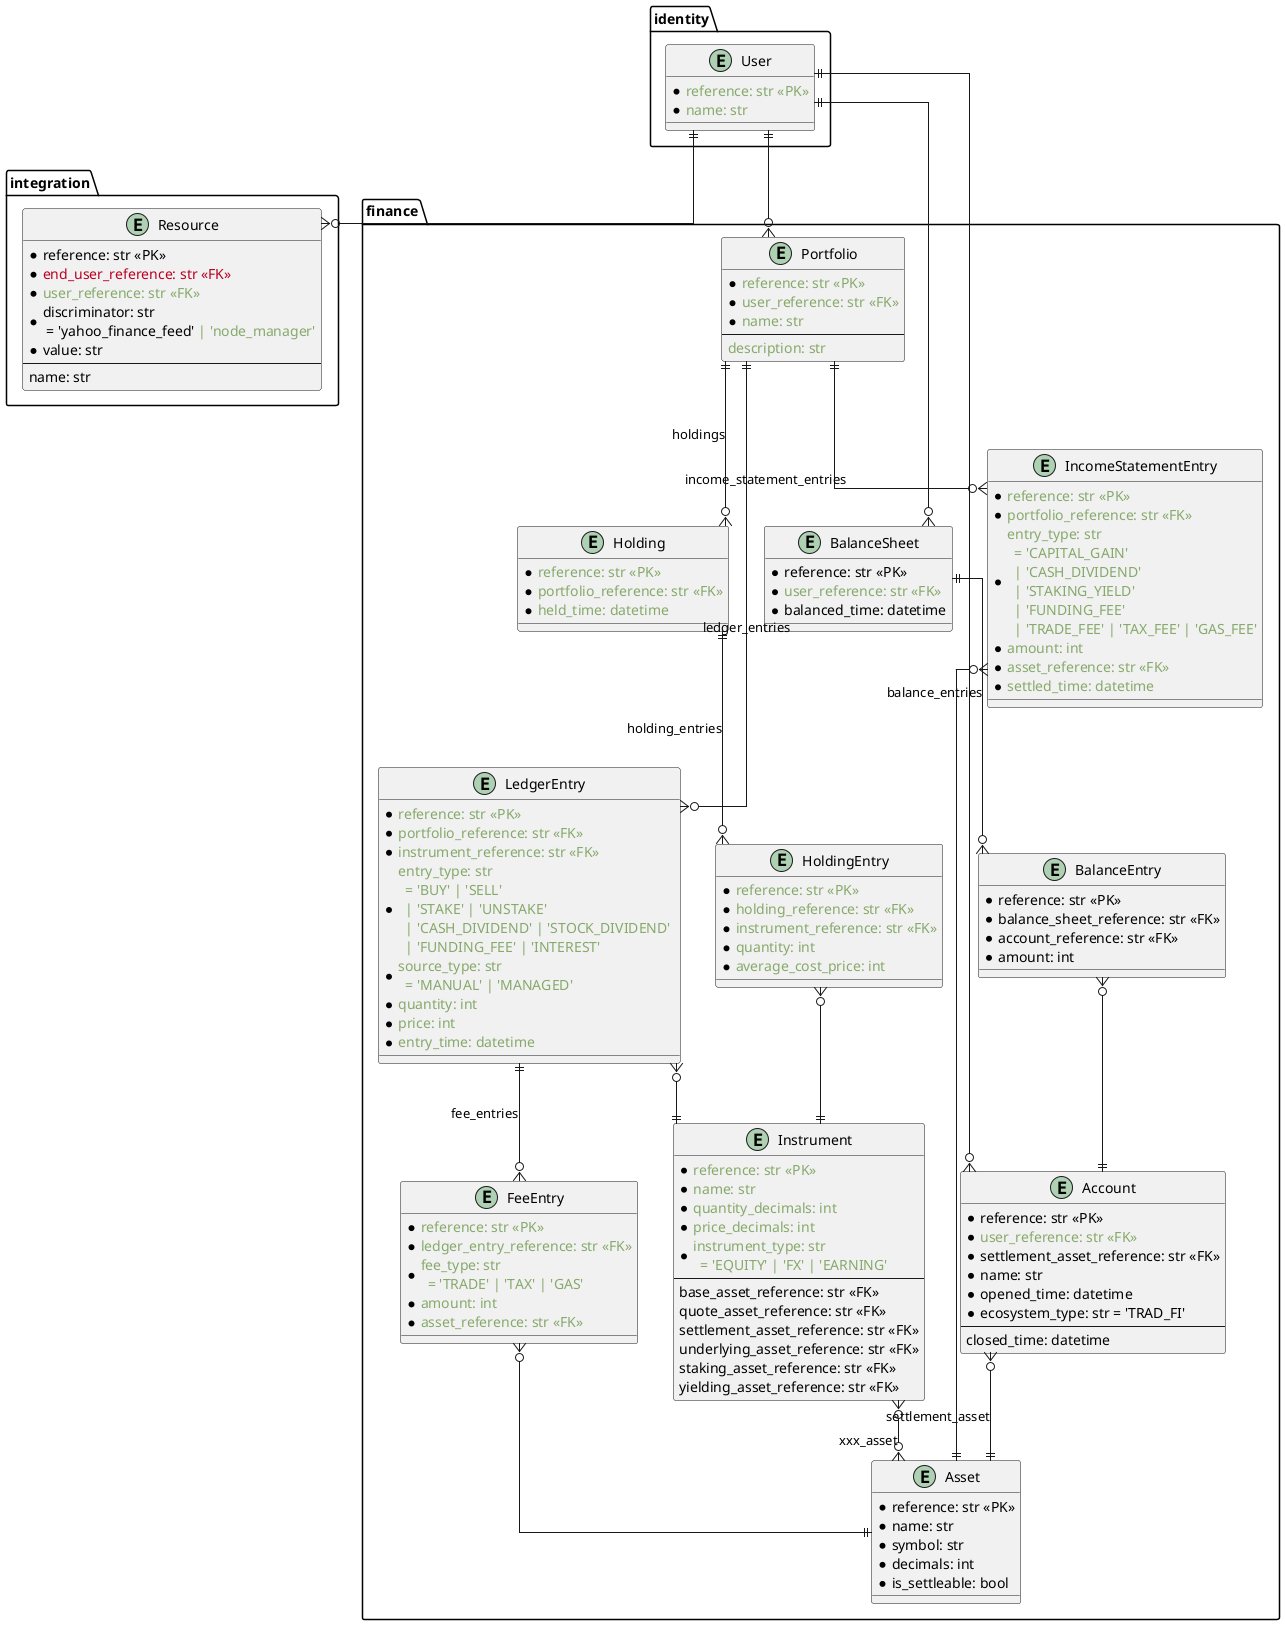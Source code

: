 @startuml chore_master_entities

!function $add($a)
!return "<color:#87A96B>" + $a + "</color>"
!endfunction

!function $remove($a)
!return "<color:#BA0021>" + $a + "</color>"
!endfunction

skinparam backgroundColor transparent
skinparam linetype ortho

package identity {
  entity "User" {
    * $add("reference: str <<PK>>")
    * $add("name: str")
  }
}

package integration {
  entity "Resource" {
    * reference: str <<PK>>
    * $remove("end_user_reference: str <<FK>>")
    * $add("user_reference: str <<FK>>")
    * discriminator: str \n = 'yahoo_finance_feed' $add("| 'node_manager'")
    * value: str
    --
    name: str
  }
}

package finance {
  entity "Account" {
    * reference: str <<PK>>
    * $add("user_reference: str <<FK>>")
    * settlement_asset_reference: str <<FK>>
    * name: str
    * opened_time: datetime
    * ecosystem_type: str = 'TRAD_FI'
    --
    closed_time: datetime
  }

  entity "BalanceSheet" {
    * reference: str <<PK>>
    * $add("user_reference: str <<FK>>")
    * balanced_time: datetime
  }

  entity "BalanceEntry" {
    * reference: str <<PK>>
    * balance_sheet_reference: str <<FK>>
    * account_reference: str <<FK>>
    * amount: int
  }

  entity "Portfolio" {
    * $add("reference: str <<PK>>")
    * $add("user_reference: str <<FK>>")
    * $add("name: str")
    --
    $add("description: str")
  }

  entity "Asset" {
    * reference: str <<PK>>
    * name: str
    * symbol: str
    * decimals: int
    * is_settleable: bool
  }

  entity "Instrument" {
    * $add("reference: str <<PK>>")
    * $add("name: str")
    * $add("quantity_decimals: int")
    * $add("price_decimals: int")
    * $add("instrument_type: str") \n $add(" = 'EQUITY' | 'FX' | 'EARNING'")
    --
    base_asset_reference: str <<FK>>
    quote_asset_reference: str <<FK>>
    settlement_asset_reference: str <<FK>>
    underlying_asset_reference: str <<FK>>
    staking_asset_reference: str <<FK>>
    yielding_asset_reference: str <<FK>>
  }

  entity "LedgerEntry" {
    * $add("reference: str <<PK>>")
    * $add("portfolio_reference: str <<FK>>")
    * $add("instrument_reference: str <<FK>>")
    * $add("entry_type: str") \n $add(" = 'BUY' | 'SELL'") \n $add(" | 'STAKE' | 'UNSTAKE'") \n $add(" | 'CASH_DIVIDEND' | 'STOCK_DIVIDEND'") \n $add(" | 'FUNDING_FEE' | 'INTEREST'")
    * $add("source_type: str") \n $add(" = 'MANUAL' | 'MANAGED'")
    * $add("quantity: int")
    * $add("price: int")
    * $add("entry_time: datetime")
  }

  entity "FeeEntry" {
    * $add("reference: str <<PK>>")
    * $add("ledger_entry_reference: str <<FK>>")
    * $add("fee_type: str") \n $add(" = 'TRADE' | 'TAX' | 'GAS'")
    * $add("amount: int")
    * $add("asset_reference: str <<FK>>")
  }

  entity "IncomeStatementEntry" {
    * $add("reference: str <<PK>>")
    * $add("portfolio_reference: str <<FK>>")
    * $add("entry_type: str") \n $add(" = 'CAPITAL_GAIN'") \n $add(" | 'CASH_DIVIDEND'") \n $add(" | 'STAKING_YIELD'") \n $add(" | 'FUNDING_FEE'") \n $add(" | 'TRADE_FEE' | 'TAX_FEE' | 'GAS_FEE'")
    * $add("amount: int")
    * $add("asset_reference: str <<FK>>")
    * $add("settled_time: datetime")
  }

  entity "Holding" {
    * $add("reference: str <<PK>>")
    * $add("portfolio_reference: str <<FK>>")
    * $add("held_time: datetime")
  }

  entity "HoldingEntry" { 
    * $add("reference: str <<PK>>")
    * $add("holding_reference: str <<FK>>")
    * $add("instrument_reference: str <<FK>>")
    * $add("quantity: int")
    * $add("average_cost_price: int")
  }
}

'Zero or One  |o--
'Exactly One  ||--
'Zero or Many }o--
'One or Many  }|--

User                 ||--o{ Resource
User                 ||--o{ Account
User                 ||--o{ BalanceSheet
User                 ||--o{ Portfolio

BalanceSheet         ||--o{ BalanceEntry: balance_entries
BalanceEntry         }o--|| Account

Account              }o--|| Asset: settlement_asset

Portfolio            ||--o{ LedgerEntry: ledger_entries
Portfolio            ||--o{ IncomeStatementEntry: income_statement_entries
Portfolio            ||--o{ Holding: holdings

LedgerEntry          ||--o{ FeeEntry: fee_entries
LedgerEntry          }o--|| Instrument
Instrument           }o--o{ Asset: xxx_asset
FeeEntry             }o--|| Asset

IncomeStatementEntry }o--|| Asset

Holding              ||--o{ HoldingEntry: holding_entries
HoldingEntry         }o--|| Instrument

@enduml